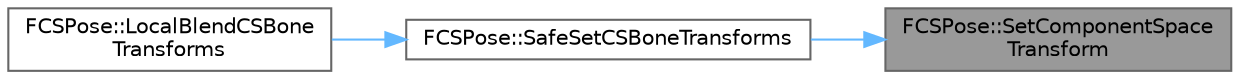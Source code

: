 digraph "FCSPose::SetComponentSpaceTransform"
{
 // INTERACTIVE_SVG=YES
 // LATEX_PDF_SIZE
  bgcolor="transparent";
  edge [fontname=Helvetica,fontsize=10,labelfontname=Helvetica,labelfontsize=10];
  node [fontname=Helvetica,fontsize=10,shape=box,height=0.2,width=0.4];
  rankdir="RL";
  Node1 [id="Node000001",label="FCSPose::SetComponentSpace\lTransform",height=0.2,width=0.4,color="gray40", fillcolor="grey60", style="filled", fontcolor="black",tooltip=" "];
  Node1 -> Node2 [id="edge1_Node000001_Node000002",dir="back",color="steelblue1",style="solid",tooltip=" "];
  Node2 [id="Node000002",label="FCSPose::SafeSetCSBoneTransforms",height=0.2,width=0.4,color="grey40", fillcolor="white", style="filled",URL="$da/d72/structFCSPose.html#a6608f767b0423f0b6c69e4635d7bd6d7",tooltip="Set a bunch of Component Space Bone Transforms."];
  Node2 -> Node3 [id="edge2_Node000002_Node000003",dir="back",color="steelblue1",style="solid",tooltip=" "];
  Node3 [id="Node000003",label="FCSPose::LocalBlendCSBone\lTransforms",height=0.2,width=0.4,color="grey40", fillcolor="white", style="filled",URL="$da/d72/structFCSPose.html#af43ff1fb954084f8c5135898d028e56c",tooltip="Blends Component Space transforms to MeshPose in Local Space."];
}
